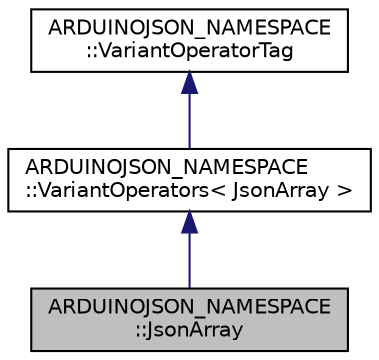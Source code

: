 digraph "ARDUINOJSON_NAMESPACE::JsonArray"
{
 // LATEX_PDF_SIZE
  edge [fontname="Helvetica",fontsize="10",labelfontname="Helvetica",labelfontsize="10"];
  node [fontname="Helvetica",fontsize="10",shape=record];
  Node1 [label="ARDUINOJSON_NAMESPACE\l::JsonArray",height=0.2,width=0.4,color="black", fillcolor="grey75", style="filled", fontcolor="black",tooltip=" "];
  Node2 -> Node1 [dir="back",color="midnightblue",fontsize="10",style="solid"];
  Node2 [label="ARDUINOJSON_NAMESPACE\l::VariantOperators\< JsonArray \>",height=0.2,width=0.4,color="black", fillcolor="white", style="filled",URL="$structARDUINOJSON__NAMESPACE_1_1VariantOperators.html",tooltip=" "];
  Node3 -> Node2 [dir="back",color="midnightblue",fontsize="10",style="solid"];
  Node3 [label="ARDUINOJSON_NAMESPACE\l::VariantOperatorTag",height=0.2,width=0.4,color="black", fillcolor="white", style="filled",URL="$structARDUINOJSON__NAMESPACE_1_1VariantOperatorTag.html",tooltip=" "];
}
